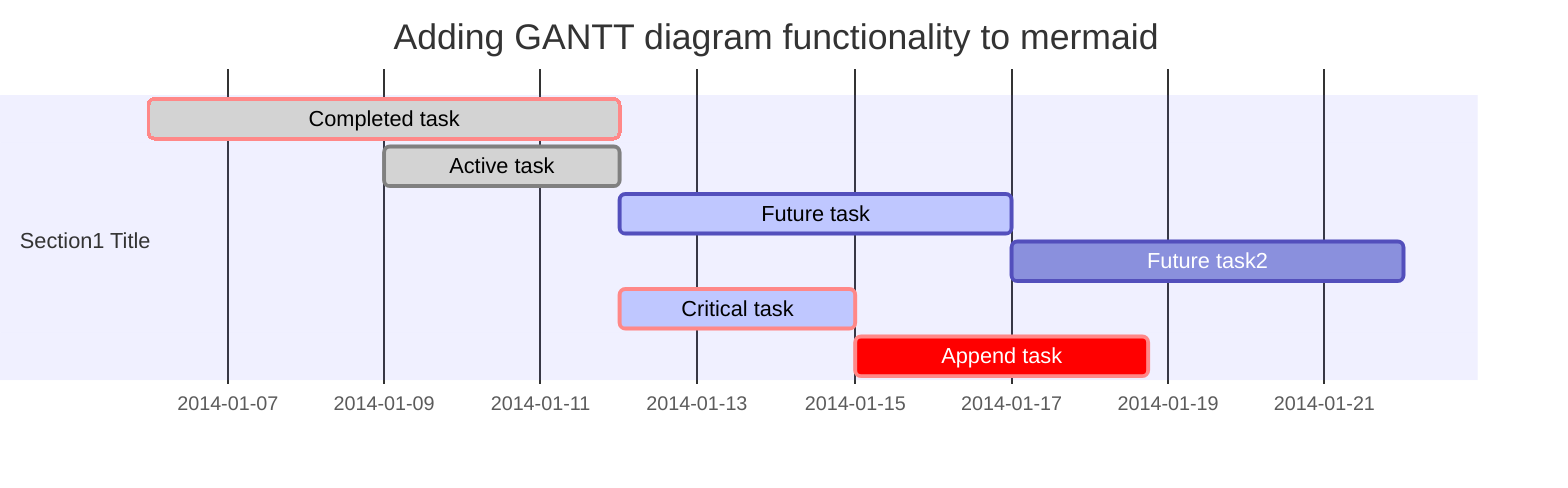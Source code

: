gantt
   dateFormat  YYYY-MM-DD
   title Adding GANTT diagram functionality to mermaid

   %% Documentation here: https://mermaid-js.github.io/mermaid/#/gantt

   section Section1 Title
   Completed task            :crit, done,    des1, 2014-01-06, 2014-01-12
   Active task               :done,          des2, 2014-01-09, 3d
   Future task               :active,        des3, after des2, 5d
   Future task2              :               des4, after des3, 5d
   Critical task             :crit, active,  after des2, 3d
   Append task               :crit,          90h

   %% Add more sections here